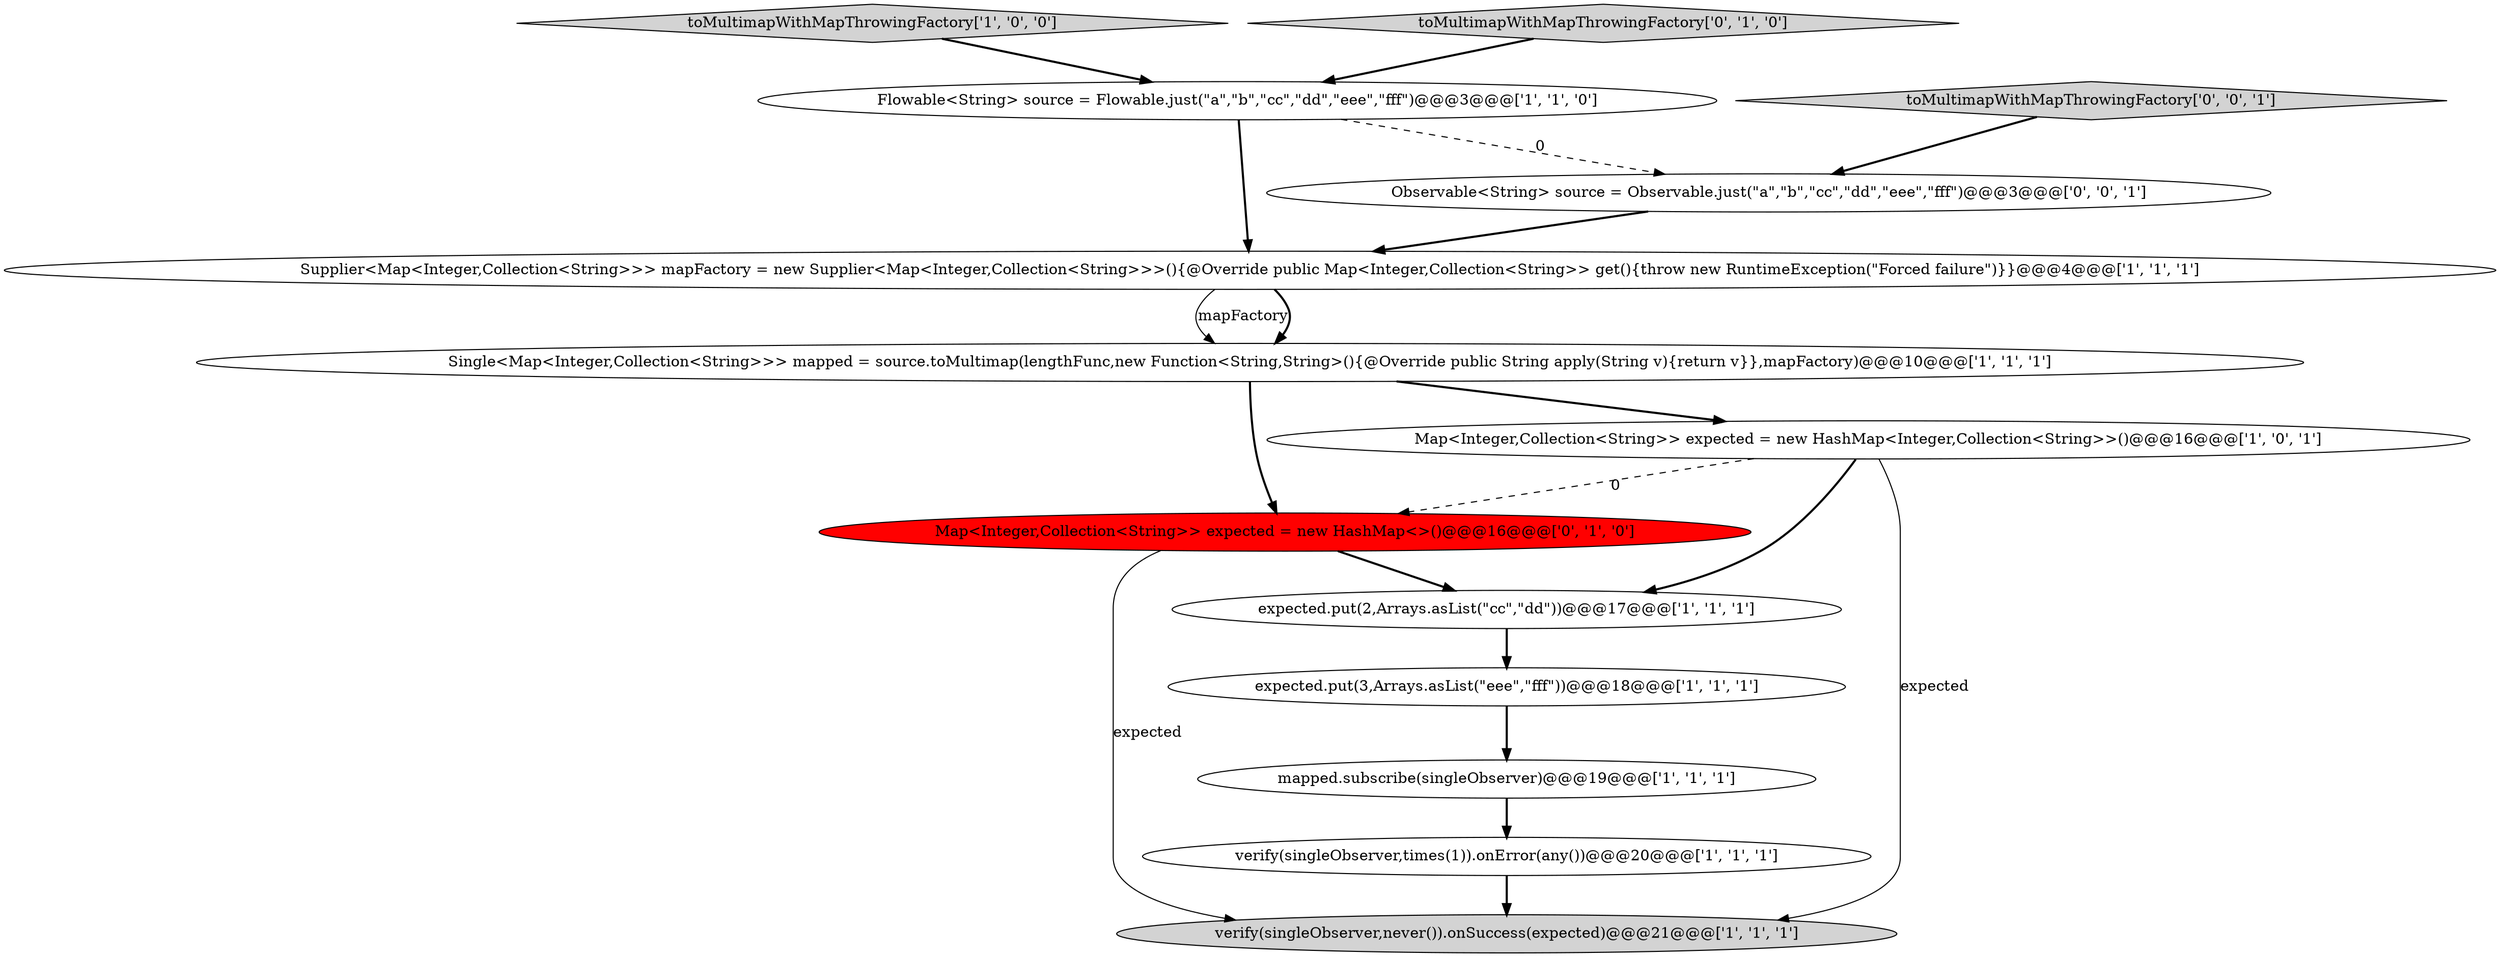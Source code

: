 digraph {
7 [style = filled, label = "Supplier<Map<Integer,Collection<String>>> mapFactory = new Supplier<Map<Integer,Collection<String>>>(){@Override public Map<Integer,Collection<String>> get(){throw new RuntimeException(\"Forced failure\")}}@@@4@@@['1', '1', '1']", fillcolor = white, shape = ellipse image = "AAA0AAABBB1BBB"];
10 [style = filled, label = "Map<Integer,Collection<String>> expected = new HashMap<>()@@@16@@@['0', '1', '0']", fillcolor = red, shape = ellipse image = "AAA1AAABBB2BBB"];
0 [style = filled, label = "verify(singleObserver,times(1)).onError(any())@@@20@@@['1', '1', '1']", fillcolor = white, shape = ellipse image = "AAA0AAABBB1BBB"];
9 [style = filled, label = "Map<Integer,Collection<String>> expected = new HashMap<Integer,Collection<String>>()@@@16@@@['1', '0', '1']", fillcolor = white, shape = ellipse image = "AAA0AAABBB1BBB"];
4 [style = filled, label = "expected.put(3,Arrays.asList(\"eee\",\"fff\"))@@@18@@@['1', '1', '1']", fillcolor = white, shape = ellipse image = "AAA0AAABBB1BBB"];
2 [style = filled, label = "toMultimapWithMapThrowingFactory['1', '0', '0']", fillcolor = lightgray, shape = diamond image = "AAA0AAABBB1BBB"];
11 [style = filled, label = "toMultimapWithMapThrowingFactory['0', '1', '0']", fillcolor = lightgray, shape = diamond image = "AAA0AAABBB2BBB"];
6 [style = filled, label = "expected.put(2,Arrays.asList(\"cc\",\"dd\"))@@@17@@@['1', '1', '1']", fillcolor = white, shape = ellipse image = "AAA0AAABBB1BBB"];
3 [style = filled, label = "Flowable<String> source = Flowable.just(\"a\",\"b\",\"cc\",\"dd\",\"eee\",\"fff\")@@@3@@@['1', '1', '0']", fillcolor = white, shape = ellipse image = "AAA0AAABBB1BBB"];
12 [style = filled, label = "toMultimapWithMapThrowingFactory['0', '0', '1']", fillcolor = lightgray, shape = diamond image = "AAA0AAABBB3BBB"];
1 [style = filled, label = "verify(singleObserver,never()).onSuccess(expected)@@@21@@@['1', '1', '1']", fillcolor = lightgray, shape = ellipse image = "AAA0AAABBB1BBB"];
5 [style = filled, label = "mapped.subscribe(singleObserver)@@@19@@@['1', '1', '1']", fillcolor = white, shape = ellipse image = "AAA0AAABBB1BBB"];
8 [style = filled, label = "Single<Map<Integer,Collection<String>>> mapped = source.toMultimap(lengthFunc,new Function<String,String>(){@Override public String apply(String v){return v}},mapFactory)@@@10@@@['1', '1', '1']", fillcolor = white, shape = ellipse image = "AAA0AAABBB1BBB"];
13 [style = filled, label = "Observable<String> source = Observable.just(\"a\",\"b\",\"cc\",\"dd\",\"eee\",\"fff\")@@@3@@@['0', '0', '1']", fillcolor = white, shape = ellipse image = "AAA0AAABBB3BBB"];
12->13 [style = bold, label=""];
6->4 [style = bold, label=""];
8->10 [style = bold, label=""];
9->10 [style = dashed, label="0"];
7->8 [style = solid, label="mapFactory"];
5->0 [style = bold, label=""];
3->7 [style = bold, label=""];
7->8 [style = bold, label=""];
11->3 [style = bold, label=""];
10->1 [style = solid, label="expected"];
4->5 [style = bold, label=""];
0->1 [style = bold, label=""];
10->6 [style = bold, label=""];
13->7 [style = bold, label=""];
9->1 [style = solid, label="expected"];
3->13 [style = dashed, label="0"];
2->3 [style = bold, label=""];
9->6 [style = bold, label=""];
8->9 [style = bold, label=""];
}
